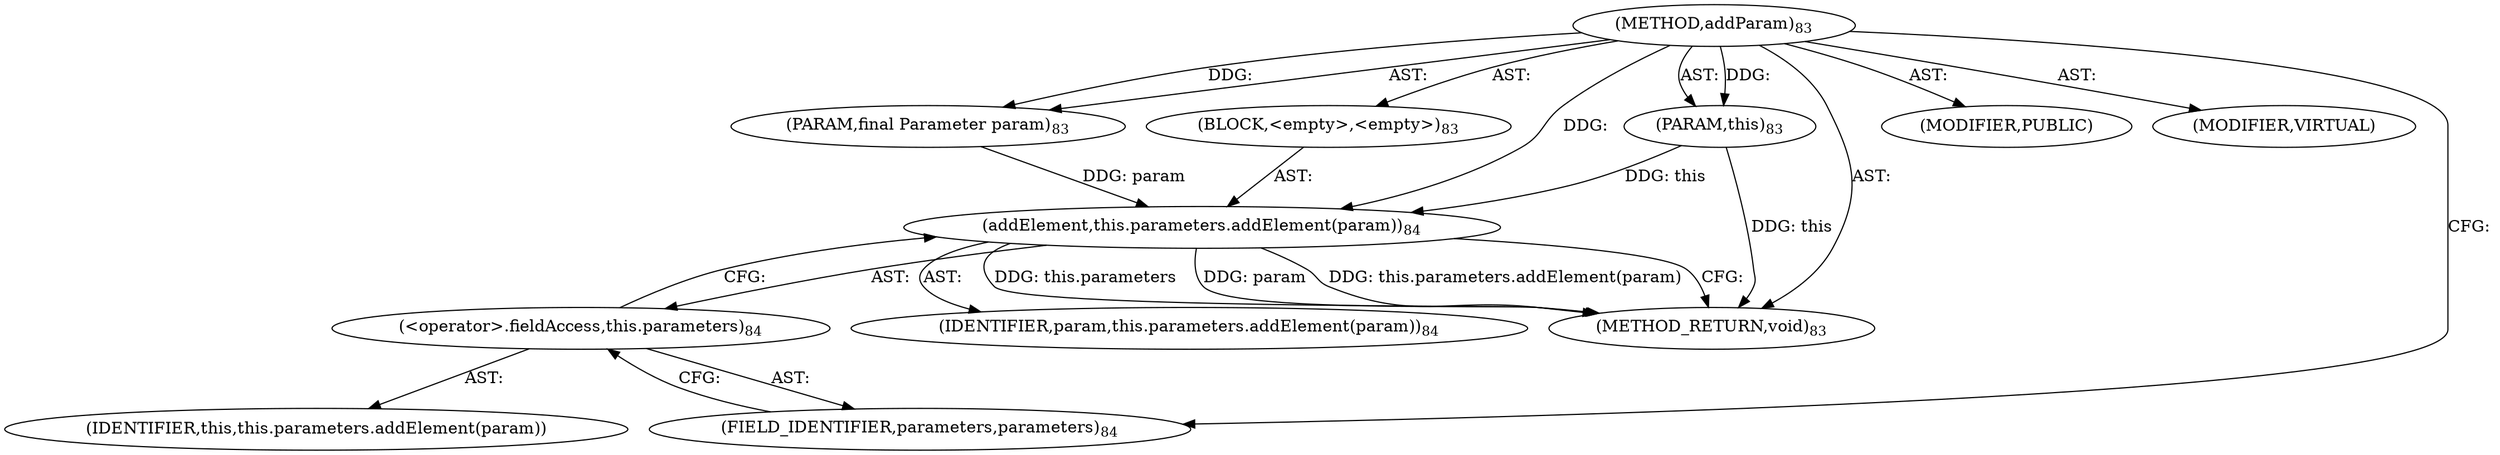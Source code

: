 digraph "addParam" {  
"111669149698" [label = <(METHOD,addParam)<SUB>83</SUB>> ]
"115964116999" [label = <(PARAM,this)<SUB>83</SUB>> ]
"115964117000" [label = <(PARAM,final Parameter param)<SUB>83</SUB>> ]
"25769803778" [label = <(BLOCK,&lt;empty&gt;,&lt;empty&gt;)<SUB>83</SUB>> ]
"30064771075" [label = <(addElement,this.parameters.addElement(param))<SUB>84</SUB>> ]
"30064771076" [label = <(&lt;operator&gt;.fieldAccess,this.parameters)<SUB>84</SUB>> ]
"68719476758" [label = <(IDENTIFIER,this,this.parameters.addElement(param))> ]
"55834574850" [label = <(FIELD_IDENTIFIER,parameters,parameters)<SUB>84</SUB>> ]
"68719476759" [label = <(IDENTIFIER,param,this.parameters.addElement(param))<SUB>84</SUB>> ]
"133143986183" [label = <(MODIFIER,PUBLIC)> ]
"133143986184" [label = <(MODIFIER,VIRTUAL)> ]
"128849018882" [label = <(METHOD_RETURN,void)<SUB>83</SUB>> ]
  "111669149698" -> "115964116999"  [ label = "AST: "] 
  "111669149698" -> "115964117000"  [ label = "AST: "] 
  "111669149698" -> "25769803778"  [ label = "AST: "] 
  "111669149698" -> "133143986183"  [ label = "AST: "] 
  "111669149698" -> "133143986184"  [ label = "AST: "] 
  "111669149698" -> "128849018882"  [ label = "AST: "] 
  "25769803778" -> "30064771075"  [ label = "AST: "] 
  "30064771075" -> "30064771076"  [ label = "AST: "] 
  "30064771075" -> "68719476759"  [ label = "AST: "] 
  "30064771076" -> "68719476758"  [ label = "AST: "] 
  "30064771076" -> "55834574850"  [ label = "AST: "] 
  "30064771075" -> "128849018882"  [ label = "CFG: "] 
  "30064771076" -> "30064771075"  [ label = "CFG: "] 
  "55834574850" -> "30064771076"  [ label = "CFG: "] 
  "111669149698" -> "55834574850"  [ label = "CFG: "] 
  "115964116999" -> "128849018882"  [ label = "DDG: this"] 
  "30064771075" -> "128849018882"  [ label = "DDG: this.parameters"] 
  "30064771075" -> "128849018882"  [ label = "DDG: param"] 
  "30064771075" -> "128849018882"  [ label = "DDG: this.parameters.addElement(param)"] 
  "111669149698" -> "115964116999"  [ label = "DDG: "] 
  "111669149698" -> "115964117000"  [ label = "DDG: "] 
  "115964116999" -> "30064771075"  [ label = "DDG: this"] 
  "115964117000" -> "30064771075"  [ label = "DDG: param"] 
  "111669149698" -> "30064771075"  [ label = "DDG: "] 
}
